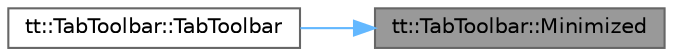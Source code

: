 digraph "tt::TabToolbar::Minimized"
{
 // LATEX_PDF_SIZE
  bgcolor="transparent";
  edge [fontname=Helvetica,fontsize=10,labelfontname=Helvetica,labelfontsize=10];
  node [fontname=Helvetica,fontsize=10,shape=box,height=0.2,width=0.4];
  rankdir="RL";
  Node1 [id="Node000001",label="tt::TabToolbar::Minimized",height=0.2,width=0.4,color="gray40", fillcolor="grey60", style="filled", fontcolor="black",tooltip=" "];
  Node1 -> Node2 [id="edge1_Node000001_Node000002",dir="back",color="steelblue1",style="solid",tooltip=" "];
  Node2 [id="Node000002",label="tt::TabToolbar::TabToolbar",height=0.2,width=0.4,color="grey40", fillcolor="white", style="filled",URL="$classtt_1_1_tab_toolbar.html#a10fe2d83acc3bea14ffcef1ca3d581e9",tooltip=" "];
}
